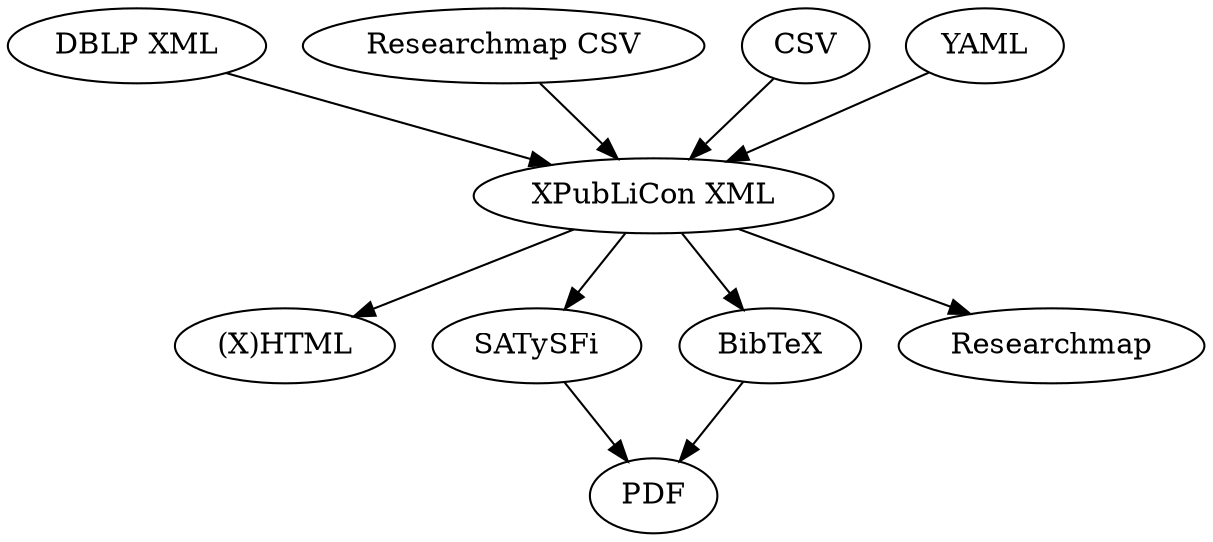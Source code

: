 digraph T {
        // Nodes
        xpublicon[label="XPubLiCon XML"];
        dblp[label="DBLP XML"];
        html[label="(X)HTML"];
        ResearchmapIn[label="Researchmap CSV"];
        // Edges
        CSV -> xpublicon;
        dblp -> xpublicon;
        YAML -> xpublicon;
        ResearchmapIn -> xpublicon;
        xpublicon -> html;
        xpublicon -> SATySFi -> PDF;
        xpublicon -> BibTeX -> PDF;
        xpublicon -> Researchmap;
}

